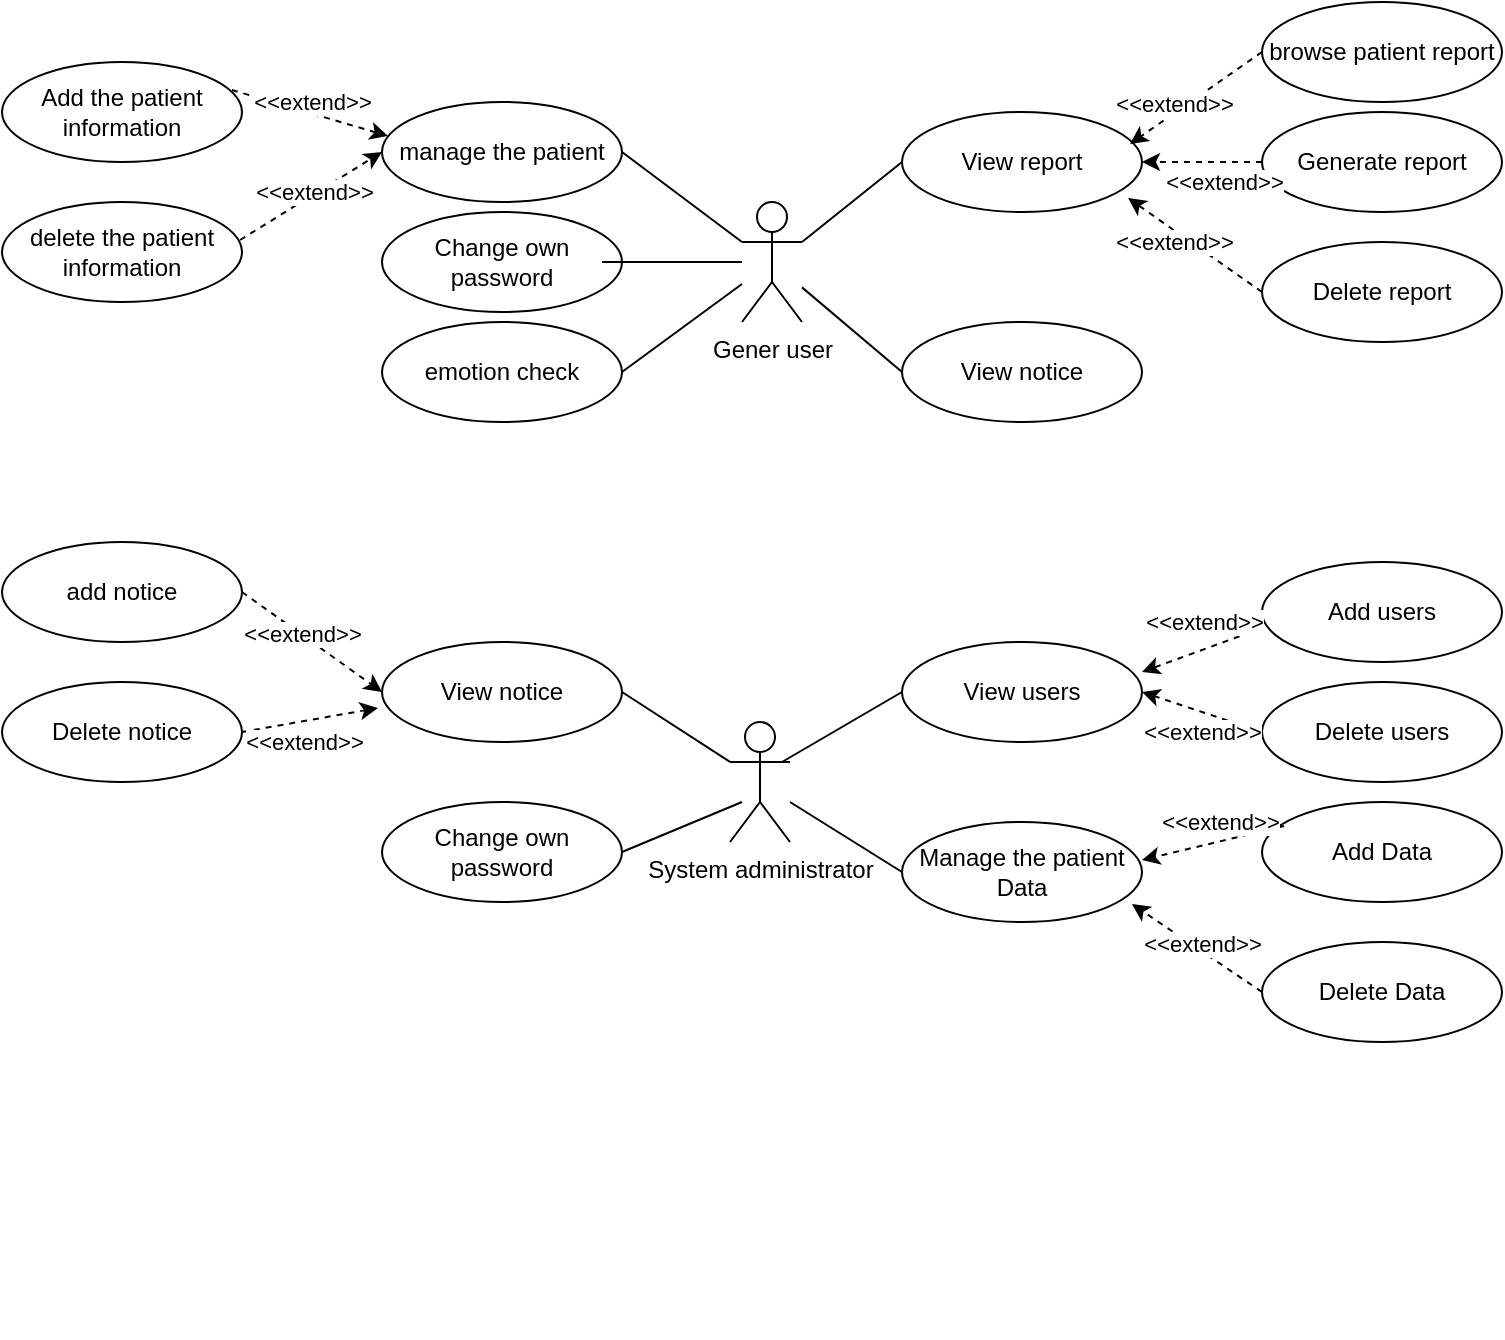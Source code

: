 <mxfile version="13.3.7"><diagram id="9R1he5_uiqNJTlwEzxbe" name="Page-1"><mxGraphModel dx="898" dy="452" grid="1" gridSize="10" guides="1" tooltips="1" connect="1" arrows="1" fold="1" page="1" pageScale="1" pageWidth="827" pageHeight="1169" math="0" shadow="0"><root><mxCell id="0"/><mxCell id="1" parent="0"/><mxCell id="jsvoOeao8DYb3TL1ypwl-1" value="Gener user" style="shape=umlActor;verticalLabelPosition=bottom;verticalAlign=top;html=1;outlineConnect=0;" vertex="1" parent="1"><mxGeometry x="420" y="250" width="30" height="60" as="geometry"/></mxCell><mxCell id="jsvoOeao8DYb3TL1ypwl-7" value="browse patient report" style="ellipse;whiteSpace=wrap;html=1;" vertex="1" parent="1"><mxGeometry x="680" y="150" width="120" height="50" as="geometry"/></mxCell><mxCell id="jsvoOeao8DYb3TL1ypwl-8" value="Generate report" style="ellipse;whiteSpace=wrap;html=1;" vertex="1" parent="1"><mxGeometry x="680" y="205" width="120" height="50" as="geometry"/></mxCell><mxCell id="jsvoOeao8DYb3TL1ypwl-10" value="&lt;span style=&quot;text-align: left&quot;&gt;manage the patient&lt;/span&gt;" style="ellipse;whiteSpace=wrap;html=1;" vertex="1" parent="1"><mxGeometry x="240" y="200" width="120" height="50" as="geometry"/></mxCell><mxCell id="jsvoOeao8DYb3TL1ypwl-13" value="&lt;span style=&quot;text-align: left&quot;&gt;emotion check&lt;/span&gt;" style="ellipse;whiteSpace=wrap;html=1;" vertex="1" parent="1"><mxGeometry x="240" y="310" width="120" height="50" as="geometry"/></mxCell><mxCell id="jsvoOeao8DYb3TL1ypwl-14" value="" style="endArrow=none;html=1;exitX=1;exitY=0.5;exitDx=0;exitDy=0;entryX=0;entryY=0.333;entryDx=0;entryDy=0;entryPerimeter=0;" edge="1" parent="1" source="jsvoOeao8DYb3TL1ypwl-10" target="jsvoOeao8DYb3TL1ypwl-1"><mxGeometry width="50" height="50" relative="1" as="geometry"><mxPoint x="390" y="310" as="sourcePoint"/><mxPoint x="420" y="280" as="targetPoint"/></mxGeometry></mxCell><mxCell id="jsvoOeao8DYb3TL1ypwl-17" value="" style="endArrow=none;html=1;exitX=1;exitY=0.5;exitDx=0;exitDy=0;" edge="1" parent="1" source="jsvoOeao8DYb3TL1ypwl-13" target="jsvoOeao8DYb3TL1ypwl-1"><mxGeometry width="50" height="50" relative="1" as="geometry"><mxPoint x="550" y="255" as="sourcePoint"/><mxPoint x="420" y="280" as="targetPoint"/></mxGeometry></mxCell><mxCell id="jsvoOeao8DYb3TL1ypwl-18" value="System administrator" style="shape=umlActor;verticalLabelPosition=bottom;verticalAlign=top;html=1;outlineConnect=0;" vertex="1" parent="1"><mxGeometry x="414" y="510" width="30" height="60" as="geometry"/></mxCell><mxCell id="jsvoOeao8DYb3TL1ypwl-27" value="View users" style="ellipse;whiteSpace=wrap;html=1;" vertex="1" parent="1"><mxGeometry x="500" y="470" width="120" height="50" as="geometry"/></mxCell><mxCell id="jsvoOeao8DYb3TL1ypwl-28" value="Add users" style="ellipse;whiteSpace=wrap;html=1;" vertex="1" parent="1"><mxGeometry x="680" y="430" width="120" height="50" as="geometry"/></mxCell><mxCell id="jsvoOeao8DYb3TL1ypwl-29" value="Delete users" style="ellipse;whiteSpace=wrap;html=1;" vertex="1" parent="1"><mxGeometry x="680" y="490" width="120" height="50" as="geometry"/></mxCell><mxCell id="jsvoOeao8DYb3TL1ypwl-30" value="View notice" style="ellipse;whiteSpace=wrap;html=1;" vertex="1" parent="1"><mxGeometry x="240" y="470" width="120" height="50" as="geometry"/></mxCell><mxCell id="jsvoOeao8DYb3TL1ypwl-32" value="View notice" style="ellipse;whiteSpace=wrap;html=1;" vertex="1" parent="1"><mxGeometry x="500" y="310" width="120" height="50" as="geometry"/></mxCell><mxCell id="jsvoOeao8DYb3TL1ypwl-35" value="" style="endArrow=none;html=1;exitX=0;exitY=0.5;exitDx=0;exitDy=0;" edge="1" parent="1" source="jsvoOeao8DYb3TL1ypwl-32" target="jsvoOeao8DYb3TL1ypwl-1"><mxGeometry width="50" height="50" relative="1" as="geometry"><mxPoint x="540" y="290" as="sourcePoint"/><mxPoint x="460" y="290" as="targetPoint"/></mxGeometry></mxCell><mxCell id="jsvoOeao8DYb3TL1ypwl-38" value="Change own password" style="ellipse;whiteSpace=wrap;html=1;" vertex="1" parent="1"><mxGeometry x="240" y="255" width="120" height="50" as="geometry"/></mxCell><mxCell id="jsvoOeao8DYb3TL1ypwl-39" value="" style="endArrow=none;html=1;" edge="1" parent="1"><mxGeometry width="50" height="50" relative="1" as="geometry"><mxPoint x="350" y="280" as="sourcePoint"/><mxPoint x="420" y="280" as="targetPoint"/></mxGeometry></mxCell><mxCell id="jsvoOeao8DYb3TL1ypwl-42" value="add notice" style="ellipse;whiteSpace=wrap;html=1;" vertex="1" parent="1"><mxGeometry x="50" y="420" width="120" height="50" as="geometry"/></mxCell><mxCell id="jsvoOeao8DYb3TL1ypwl-43" value="Change own password" style="ellipse;whiteSpace=wrap;html=1;" vertex="1" parent="1"><mxGeometry x="240" y="550" width="120" height="50" as="geometry"/></mxCell><mxCell id="jsvoOeao8DYb3TL1ypwl-45" value="Manage the patient Data" style="ellipse;whiteSpace=wrap;html=1;" vertex="1" parent="1"><mxGeometry x="500" y="560" width="120" height="50" as="geometry"/></mxCell><mxCell id="jsvoOeao8DYb3TL1ypwl-46" value="Add Data" style="ellipse;whiteSpace=wrap;html=1;" vertex="1" parent="1"><mxGeometry x="680" y="550" width="120" height="50" as="geometry"/></mxCell><mxCell id="jsvoOeao8DYb3TL1ypwl-47" value="Delete Data" style="ellipse;whiteSpace=wrap;html=1;" vertex="1" parent="1"><mxGeometry x="680" y="620" width="120" height="50" as="geometry"/></mxCell><mxCell id="jsvoOeao8DYb3TL1ypwl-50" value="Delete notice" style="ellipse;whiteSpace=wrap;html=1;" vertex="1" parent="1"><mxGeometry x="50" y="490" width="120" height="50" as="geometry"/></mxCell><mxCell id="jsvoOeao8DYb3TL1ypwl-51" value="Add the patient information&lt;span style=&quot;color: rgba(0 , 0 , 0 , 0) ; font-family: monospace ; font-size: 0px&quot;&gt;%3CmxGraphModel%3E%3Croot%3E%3CmxCell%20id%3D%220%22%2F%3E%3CmxCell%20id%3D%221%22%20parent%3D%220%22%2F%3E%3CmxCell%20id%3D%222%22%20value%3D%22%26lt%3Bspan%20style%3D%26quot%3Btext-align%3A%20left%26quot%3B%26gt%3Bmanage%20the%20patient%26lt%3B%2Fspan%26gt%3B%22%20style%3D%22ellipse%3BwhiteSpace%3Dwrap%3Bhtml%3D1%3B%22%20vertex%3D%221%22%20parent%3D%221%22%3E%3CmxGeometry%20x%3D%22230%22%20y%3D%22200%22%20width%3D%22120%22%20height%3D%2250%22%20as%3D%22geometry%22%2F%3E%3C%2FmxCell%3E%3C%2Froot%3E%3C%2FmxGraphModel%3E&lt;/span&gt;" style="ellipse;whiteSpace=wrap;html=1;" vertex="1" parent="1"><mxGeometry x="50" y="180" width="120" height="50" as="geometry"/></mxCell><mxCell id="jsvoOeao8DYb3TL1ypwl-52" value="delete the patient information&lt;span style=&quot;color: rgba(0 , 0 , 0 , 0) ; font-family: monospace ; font-size: 0px&quot;&gt;%3CmxGraphModel%3E%3Croot%3E%3CmxCell%20id%3D%220%22%2F%3E%3CmxCell%20id%3D%221%22%20parent%3D%220%22%2F%3E%3CmxCell%20id%3D%222%22%20value%3D%22%26lt%3Bspan%20style%3D%26quot%3Btext-align%3A%20left%26quot%3B%26gt%3Bmanage%20the%20patient%26lt%3B%2Fspan%26gt%3B%22%20style%3D%22ellipse%3BwhiteSpace%3Dwrap%3Bhtml%3D1%3B%22%20vertex%3D%221%22%20parent%3D%221%22%3E%3CmxGeometry%20x%3D%22230%22%20y%3D%22200%22%20width%3D%22120%22%20height%3D%2250%22%20as%3D%22geometry%22%2F%3E%3C%2FmxCell%3E%3C%2Froot%3E%3C%2FmxGraphModel%3E&lt;/span&gt;" style="ellipse;whiteSpace=wrap;html=1;" vertex="1" parent="1"><mxGeometry x="50" y="250" width="120" height="50" as="geometry"/></mxCell><mxCell id="jsvoOeao8DYb3TL1ypwl-54" value="View report" style="ellipse;whiteSpace=wrap;html=1;" vertex="1" parent="1"><mxGeometry x="500" y="205" width="120" height="50" as="geometry"/></mxCell><mxCell id="jsvoOeao8DYb3TL1ypwl-55" value="Delete report" style="ellipse;whiteSpace=wrap;html=1;" vertex="1" parent="1"><mxGeometry x="680" y="270" width="120" height="50" as="geometry"/></mxCell><mxCell id="jsvoOeao8DYb3TL1ypwl-59" value="" style="endArrow=none;html=1;exitX=0;exitY=0.5;exitDx=0;exitDy=0;entryX=1;entryY=0.333;entryDx=0;entryDy=0;entryPerimeter=0;" edge="1" parent="1" source="jsvoOeao8DYb3TL1ypwl-54" target="jsvoOeao8DYb3TL1ypwl-1"><mxGeometry width="50" height="50" relative="1" as="geometry"><mxPoint x="540" y="345" as="sourcePoint"/><mxPoint x="460" y="280" as="targetPoint"/></mxGeometry></mxCell><mxCell id="jsvoOeao8DYb3TL1ypwl-63" value="" style="endArrow=none;html=1;exitX=1;exitY=0.5;exitDx=0;exitDy=0;entryX=0;entryY=0.333;entryDx=0;entryDy=0;entryPerimeter=0;" edge="1" parent="1" source="jsvoOeao8DYb3TL1ypwl-30" target="jsvoOeao8DYb3TL1ypwl-18"><mxGeometry width="50" height="50" relative="1" as="geometry"><mxPoint x="360" y="345" as="sourcePoint"/><mxPoint x="430" y="299.706" as="targetPoint"/></mxGeometry></mxCell><mxCell id="jsvoOeao8DYb3TL1ypwl-64" value="" style="endArrow=none;html=1;exitX=1;exitY=0.5;exitDx=0;exitDy=0;" edge="1" parent="1" source="jsvoOeao8DYb3TL1ypwl-43"><mxGeometry width="50" height="50" relative="1" as="geometry"><mxPoint x="360" y="505" as="sourcePoint"/><mxPoint x="420" y="550" as="targetPoint"/></mxGeometry></mxCell><mxCell id="jsvoOeao8DYb3TL1ypwl-65" value="" style="endArrow=none;html=1;exitX=0;exitY=0.5;exitDx=0;exitDy=0;" edge="1" parent="1" source="jsvoOeao8DYb3TL1ypwl-45"><mxGeometry width="50" height="50" relative="1" as="geometry"><mxPoint x="360" y="585" as="sourcePoint"/><mxPoint x="444" y="550" as="targetPoint"/></mxGeometry></mxCell><mxCell id="jsvoOeao8DYb3TL1ypwl-66" value="" style="endArrow=none;html=1;exitX=0;exitY=0.5;exitDx=0;exitDy=0;" edge="1" parent="1" source="jsvoOeao8DYb3TL1ypwl-27"><mxGeometry width="50" height="50" relative="1" as="geometry"><mxPoint x="360" y="505" as="sourcePoint"/><mxPoint x="440" y="530" as="targetPoint"/></mxGeometry></mxCell><mxCell id="jsvoOeao8DYb3TL1ypwl-68" value="" style="endArrow=classic;html=1;strokeColor=none;" edge="1" parent="1"><mxGeometry width="50" height="50" relative="1" as="geometry"><mxPoint x="370" y="810" as="sourcePoint"/><mxPoint x="420" y="760" as="targetPoint"/></mxGeometry></mxCell><mxCell id="jsvoOeao8DYb3TL1ypwl-69" value="" style="endArrow=classic;html=1;strokeColor=none;" edge="1" parent="1"><mxGeometry width="50" height="50" relative="1" as="geometry"><mxPoint x="370" y="810" as="sourcePoint"/><mxPoint x="420" y="760" as="targetPoint"/></mxGeometry></mxCell><mxCell id="jsvoOeao8DYb3TL1ypwl-70" value="" style="endArrow=classic;html=1;strokeColor=#000000;dashed=1;entryX=0.958;entryY=0.82;entryDx=0;entryDy=0;exitX=0;exitY=0.5;exitDx=0;exitDy=0;entryPerimeter=0;" edge="1" parent="1" source="jsvoOeao8DYb3TL1ypwl-47" target="jsvoOeao8DYb3TL1ypwl-45"><mxGeometry width="50" height="50" relative="1" as="geometry"><mxPoint x="370" y="810" as="sourcePoint"/><mxPoint x="420" y="760" as="targetPoint"/></mxGeometry></mxCell><mxCell id="jsvoOeao8DYb3TL1ypwl-71" value="&amp;lt;&amp;lt;extend&amp;gt;&amp;gt;" style="edgeLabel;html=1;align=center;verticalAlign=middle;resizable=0;points=[];" vertex="1" connectable="0" parent="jsvoOeao8DYb3TL1ypwl-70"><mxGeometry x="0.085" y="3" relative="1" as="geometry"><mxPoint x="6.42" y="-3.39" as="offset"/></mxGeometry></mxCell><mxCell id="jsvoOeao8DYb3TL1ypwl-74" value="" style="endArrow=classic;html=1;strokeColor=#000000;dashed=1;entryX=1;entryY=0.38;entryDx=0;entryDy=0;exitX=0.092;exitY=0.24;exitDx=0;exitDy=0;entryPerimeter=0;exitPerimeter=0;" edge="1" parent="1" source="jsvoOeao8DYb3TL1ypwl-46" target="jsvoOeao8DYb3TL1ypwl-45"><mxGeometry width="50" height="50" relative="1" as="geometry"><mxPoint x="690" y="655" as="sourcePoint"/><mxPoint x="650" y="595" as="targetPoint"/></mxGeometry></mxCell><mxCell id="jsvoOeao8DYb3TL1ypwl-75" value="&amp;lt;&amp;lt;extend&amp;gt;&amp;gt;" style="edgeLabel;html=1;align=center;verticalAlign=middle;resizable=0;points=[];" vertex="1" connectable="0" parent="jsvoOeao8DYb3TL1ypwl-74"><mxGeometry x="0.085" y="3" relative="1" as="geometry"><mxPoint x="5.53" y="-14.01" as="offset"/></mxGeometry></mxCell><mxCell id="jsvoOeao8DYb3TL1ypwl-76" value="" style="endArrow=classic;html=1;strokeColor=#000000;dashed=1;entryX=1;entryY=0.5;entryDx=0;entryDy=0;exitX=0;exitY=0.5;exitDx=0;exitDy=0;" edge="1" parent="1" source="jsvoOeao8DYb3TL1ypwl-29" target="jsvoOeao8DYb3TL1ypwl-27"><mxGeometry width="50" height="50" relative="1" as="geometry"><mxPoint x="700" y="665" as="sourcePoint"/><mxPoint x="660" y="605" as="targetPoint"/></mxGeometry></mxCell><mxCell id="jsvoOeao8DYb3TL1ypwl-77" value="&amp;lt;&amp;lt;extend&amp;gt;&amp;gt;" style="edgeLabel;html=1;align=center;verticalAlign=middle;resizable=0;points=[];" vertex="1" connectable="0" parent="jsvoOeao8DYb3TL1ypwl-76"><mxGeometry x="0.085" y="3" relative="1" as="geometry"><mxPoint x="3.2" y="7.91" as="offset"/></mxGeometry></mxCell><mxCell id="jsvoOeao8DYb3TL1ypwl-78" value="" style="endArrow=classic;html=1;strokeColor=#000000;dashed=1;entryX=1;entryY=0.3;entryDx=0;entryDy=0;exitX=0;exitY=0.66;exitDx=0;exitDy=0;entryPerimeter=0;exitPerimeter=0;" edge="1" parent="1" source="jsvoOeao8DYb3TL1ypwl-28" target="jsvoOeao8DYb3TL1ypwl-27"><mxGeometry width="50" height="50" relative="1" as="geometry"><mxPoint x="690" y="525" as="sourcePoint"/><mxPoint x="650" y="505" as="targetPoint"/></mxGeometry></mxCell><mxCell id="jsvoOeao8DYb3TL1ypwl-79" value="&amp;lt;&amp;lt;extend&amp;gt;&amp;gt;" style="edgeLabel;html=1;align=center;verticalAlign=middle;resizable=0;points=[];" vertex="1" connectable="0" parent="jsvoOeao8DYb3TL1ypwl-78"><mxGeometry x="0.085" y="3" relative="1" as="geometry"><mxPoint x="1.83" y="-17.68" as="offset"/></mxGeometry></mxCell><mxCell id="jsvoOeao8DYb3TL1ypwl-80" value="" style="endArrow=classic;html=1;strokeColor=#000000;dashed=1;entryX=0;entryY=0.5;entryDx=0;entryDy=0;exitX=1;exitY=0.5;exitDx=0;exitDy=0;" edge="1" parent="1" source="jsvoOeao8DYb3TL1ypwl-42" target="jsvoOeao8DYb3TL1ypwl-30"><mxGeometry width="50" height="50" relative="1" as="geometry"><mxPoint x="700" y="535" as="sourcePoint"/><mxPoint x="660" y="515" as="targetPoint"/></mxGeometry></mxCell><mxCell id="jsvoOeao8DYb3TL1ypwl-81" value="&amp;lt;&amp;lt;extend&amp;gt;&amp;gt;" style="edgeLabel;html=1;align=center;verticalAlign=middle;resizable=0;points=[];rotation=0;" vertex="1" connectable="0" parent="jsvoOeao8DYb3TL1ypwl-80"><mxGeometry x="0.085" y="3" relative="1" as="geometry"><mxPoint x="-9.99" y="-4.21" as="offset"/></mxGeometry></mxCell><mxCell id="jsvoOeao8DYb3TL1ypwl-82" value="" style="endArrow=classic;html=1;strokeColor=#000000;dashed=1;exitX=1;exitY=0.5;exitDx=0;exitDy=0;entryX=-0.017;entryY=0.66;entryDx=0;entryDy=0;entryPerimeter=0;" edge="1" parent="1" source="jsvoOeao8DYb3TL1ypwl-50" target="jsvoOeao8DYb3TL1ypwl-30"><mxGeometry width="50" height="50" relative="1" as="geometry"><mxPoint x="710" y="545" as="sourcePoint"/><mxPoint x="220" y="545" as="targetPoint"/></mxGeometry></mxCell><mxCell id="jsvoOeao8DYb3TL1ypwl-83" value="&amp;lt;&amp;lt;extend&amp;gt;&amp;gt;" style="edgeLabel;html=1;align=center;verticalAlign=middle;resizable=0;points=[];" vertex="1" connectable="0" parent="jsvoOeao8DYb3TL1ypwl-82"><mxGeometry x="0.085" y="3" relative="1" as="geometry"><mxPoint x="-5.91" y="14.39" as="offset"/></mxGeometry></mxCell><mxCell id="jsvoOeao8DYb3TL1ypwl-85" value="" style="endArrow=classic;html=1;strokeColor=#000000;dashed=1;entryX=0;entryY=0.5;entryDx=0;entryDy=0;exitX=0.992;exitY=0.38;exitDx=0;exitDy=0;exitPerimeter=0;" edge="1" parent="1" source="jsvoOeao8DYb3TL1ypwl-52" target="jsvoOeao8DYb3TL1ypwl-10"><mxGeometry width="50" height="50" relative="1" as="geometry"><mxPoint x="180" y="455" as="sourcePoint"/><mxPoint x="250" y="505" as="targetPoint"/></mxGeometry></mxCell><mxCell id="jsvoOeao8DYb3TL1ypwl-86" value="&amp;lt;&amp;lt;extend&amp;gt;&amp;gt;" style="edgeLabel;html=1;align=center;verticalAlign=middle;resizable=0;points=[];rotation=0;" vertex="1" connectable="0" parent="jsvoOeao8DYb3TL1ypwl-85"><mxGeometry x="0.085" y="3" relative="1" as="geometry"><mxPoint x="-0.53" y="2.43" as="offset"/></mxGeometry></mxCell><mxCell id="jsvoOeao8DYb3TL1ypwl-87" value="" style="endArrow=classic;html=1;strokeColor=#000000;dashed=1;entryX=0.025;entryY=0.34;entryDx=0;entryDy=0;exitX=0.958;exitY=0.28;exitDx=0;exitDy=0;exitPerimeter=0;entryPerimeter=0;" edge="1" parent="1" source="jsvoOeao8DYb3TL1ypwl-51" target="jsvoOeao8DYb3TL1ypwl-10"><mxGeometry width="50" height="50" relative="1" as="geometry"><mxPoint x="199.04" y="279" as="sourcePoint"/><mxPoint x="240" y="235" as="targetPoint"/></mxGeometry></mxCell><mxCell id="jsvoOeao8DYb3TL1ypwl-88" value="&amp;lt;&amp;lt;extend&amp;gt;&amp;gt;" style="edgeLabel;html=1;align=center;verticalAlign=middle;resizable=0;points=[];rotation=0;" vertex="1" connectable="0" parent="jsvoOeao8DYb3TL1ypwl-87"><mxGeometry x="0.085" y="3" relative="1" as="geometry"><mxPoint x="-2.87" y="-3.65" as="offset"/></mxGeometry></mxCell><mxCell id="jsvoOeao8DYb3TL1ypwl-89" value="" style="endArrow=classic;html=1;strokeColor=#000000;dashed=1;entryX=0.95;entryY=0.32;entryDx=0;entryDy=0;exitX=0;exitY=0.5;exitDx=0;exitDy=0;entryPerimeter=0;" edge="1" parent="1" source="jsvoOeao8DYb3TL1ypwl-7" target="jsvoOeao8DYb3TL1ypwl-54"><mxGeometry width="50" height="50" relative="1" as="geometry"><mxPoint x="209.04" y="289" as="sourcePoint"/><mxPoint x="250" y="245" as="targetPoint"/></mxGeometry></mxCell><mxCell id="jsvoOeao8DYb3TL1ypwl-90" value="&amp;lt;&amp;lt;extend&amp;gt;&amp;gt;" style="edgeLabel;html=1;align=center;verticalAlign=middle;resizable=0;points=[];rotation=0;" vertex="1" connectable="0" parent="jsvoOeao8DYb3TL1ypwl-89"><mxGeometry x="0.085" y="3" relative="1" as="geometry"><mxPoint x="-9.99" y="-2.07" as="offset"/></mxGeometry></mxCell><mxCell id="jsvoOeao8DYb3TL1ypwl-91" value="" style="endArrow=classic;html=1;strokeColor=#000000;dashed=1;entryX=1;entryY=0.5;entryDx=0;entryDy=0;exitX=0;exitY=0.5;exitDx=0;exitDy=0;" edge="1" parent="1" source="jsvoOeao8DYb3TL1ypwl-8" target="jsvoOeao8DYb3TL1ypwl-54"><mxGeometry width="50" height="50" relative="1" as="geometry"><mxPoint x="219.04" y="299" as="sourcePoint"/><mxPoint x="260" y="255" as="targetPoint"/></mxGeometry></mxCell><mxCell id="jsvoOeao8DYb3TL1ypwl-92" value="&amp;lt;&amp;lt;extend&amp;gt;&amp;gt;" style="edgeLabel;html=1;align=center;verticalAlign=middle;resizable=0;points=[];rotation=0;" vertex="1" connectable="0" parent="jsvoOeao8DYb3TL1ypwl-91"><mxGeometry x="0.085" y="3" relative="1" as="geometry"><mxPoint x="13" y="7" as="offset"/></mxGeometry></mxCell><mxCell id="jsvoOeao8DYb3TL1ypwl-94" value="" style="endArrow=classic;html=1;strokeColor=#000000;dashed=1;exitX=0;exitY=0.5;exitDx=0;exitDy=0;entryX=0.942;entryY=0.86;entryDx=0;entryDy=0;entryPerimeter=0;" edge="1" parent="1" source="jsvoOeao8DYb3TL1ypwl-55" target="jsvoOeao8DYb3TL1ypwl-54"><mxGeometry width="50" height="50" relative="1" as="geometry"><mxPoint x="229.04" y="309" as="sourcePoint"/><mxPoint x="640" y="250" as="targetPoint"/></mxGeometry></mxCell><mxCell id="jsvoOeao8DYb3TL1ypwl-95" value="&amp;lt;&amp;lt;extend&amp;gt;&amp;gt;" style="edgeLabel;html=1;align=center;verticalAlign=middle;resizable=0;points=[];rotation=0;" vertex="1" connectable="0" parent="jsvoOeao8DYb3TL1ypwl-94"><mxGeometry x="0.085" y="3" relative="1" as="geometry"><mxPoint x="-5.83" y="-2.33" as="offset"/></mxGeometry></mxCell></root></mxGraphModel></diagram></mxfile>